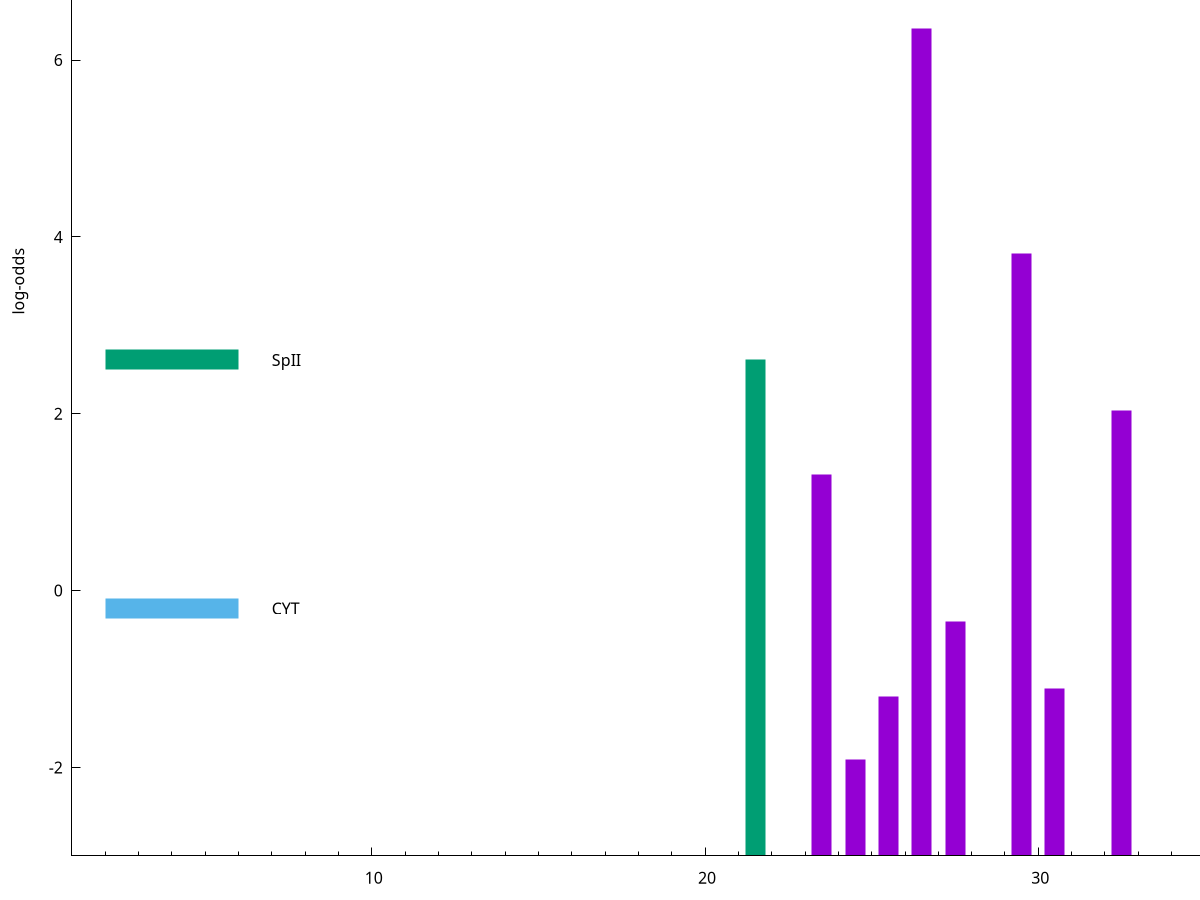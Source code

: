set title "LipoP predictions for SRR4017826.gff"
set size 2., 1.4
set xrange [1:70] 
set mxtics 10
set yrange [-3:10]
set y2range [0:13]
set ylabel "log-odds"
set term postscript eps color solid "Helvetica" 30
set output "SRR4017826.gff18.eps"
set arrow from 2,7.45774 to 6,7.45774 nohead lt 4 lw 20
set label "TMH" at 7,7.45774
set arrow from 2,6.70855 to 6,6.70855 nohead lt 1 lw 20
set label "SpI" at 7,6.70855
set arrow from 2,2.60894 to 6,2.60894 nohead lt 2 lw 20
set label "SpII" at 7,2.60894
set arrow from 2,-0.200913 to 6,-0.200913 nohead lt 3 lw 20
set label "CYT" at 7,-0.200913
set arrow from 2,7.45774 to 6,7.45774 nohead lt 4 lw 20
set label "TMH" at 7,7.45774
# NOTE: The scores below are the log-odds scores with the threshold
# NOTE: subtracted (a hack to make gnuplot make the histogram all
# NOTE: look nice).
plot "-" axes x1y2 title "" with impulses lt 2 lw 20, "-" axes x1y2 title "" with impulses lt 1 lw 20
21.500000 5.608940
e
26.500000 9.354540
29.500000 6.812380
32.500000 5.032570
23.500000 4.313270
27.500000 2.652838
30.500000 1.891270
25.500000 1.801750
24.500000 1.089760
e
exit
